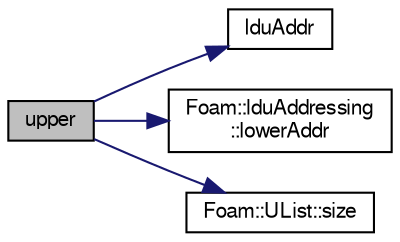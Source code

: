 digraph "upper"
{
  bgcolor="transparent";
  edge [fontname="FreeSans",fontsize="10",labelfontname="FreeSans",labelfontsize="10"];
  node [fontname="FreeSans",fontsize="10",shape=record];
  rankdir="LR";
  Node283 [label="upper",height=0.2,width=0.4,color="black", fillcolor="grey75", style="filled", fontcolor="black"];
  Node283 -> Node284 [color="midnightblue",fontsize="10",style="solid",fontname="FreeSans"];
  Node284 [label="lduAddr",height=0.2,width=0.4,color="black",URL="$a26790.html#a9b4176b96c4c508a072b5c69fb71b861",tooltip="Return the LDU addressing. "];
  Node283 -> Node285 [color="midnightblue",fontsize="10",style="solid",fontname="FreeSans"];
  Node285 [label="Foam::lduAddressing\l::lowerAddr",height=0.2,width=0.4,color="black",URL="$a26850.html#acd71c2321f86cb61103e8d46142d19b3",tooltip="Return lower addressing. "];
  Node283 -> Node286 [color="midnightblue",fontsize="10",style="solid",fontname="FreeSans"];
  Node286 [label="Foam::UList::size",height=0.2,width=0.4,color="black",URL="$a25698.html#a47b3bf30da1eb3ab8076b5fbe00e0494",tooltip="Return the number of elements in the UList. "];
}

